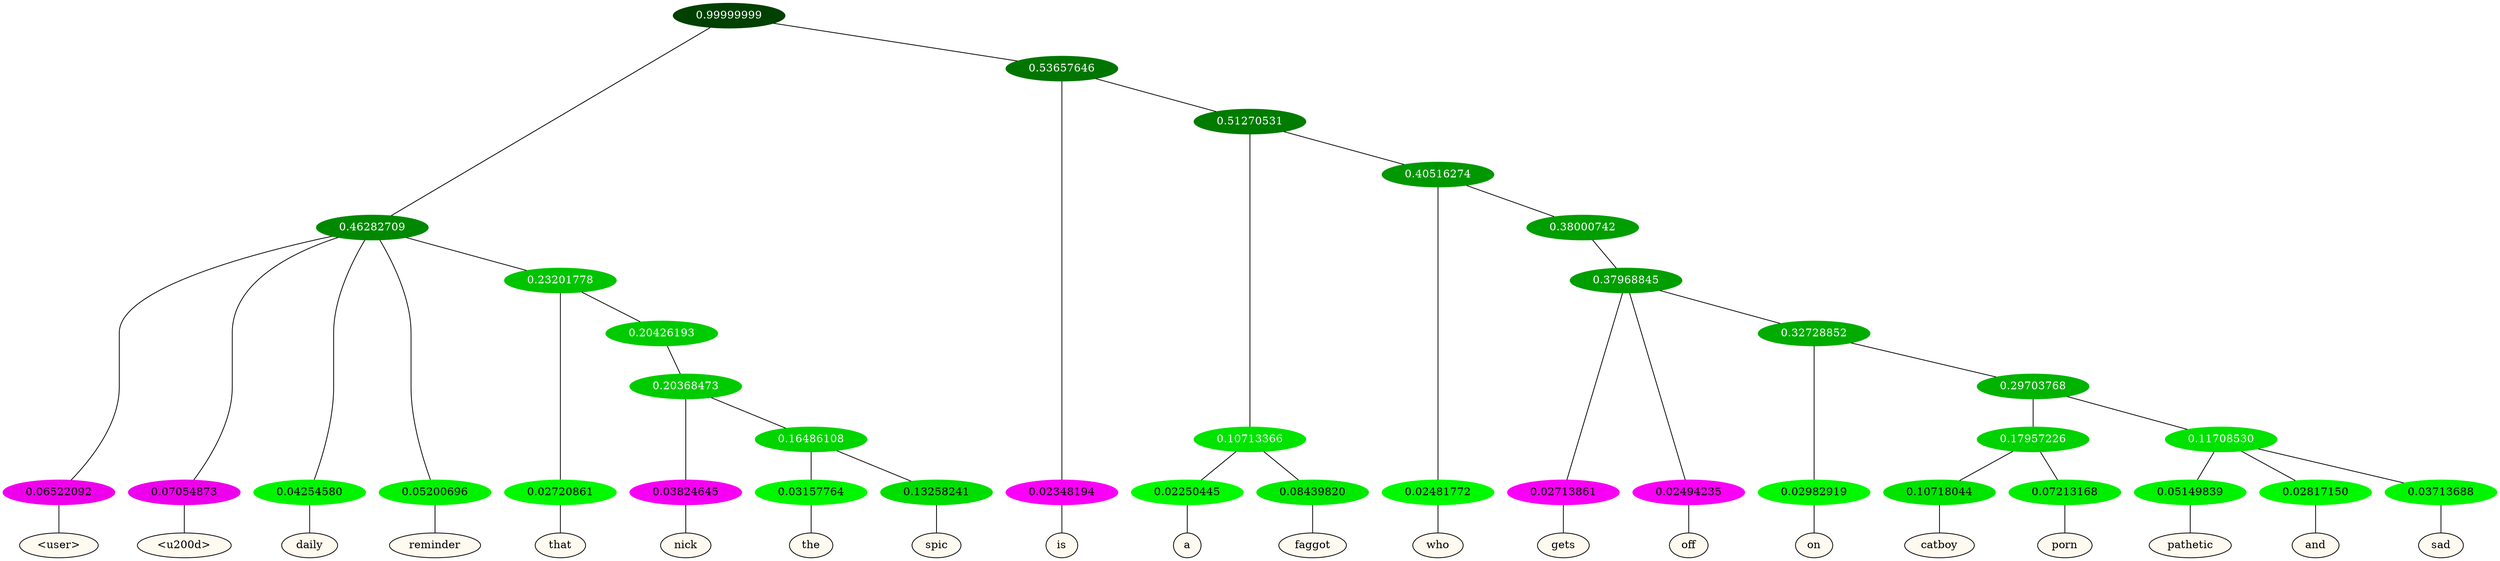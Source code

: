 graph {
	node [format=png height=0.15 nodesep=0.001 ordering=out overlap=prism overlap_scaling=0.01 ranksep=0.001 ratio=0.2 style=filled width=0.15]
	{
		rank=same
		a_w_3 [label="\<user\>" color=black fillcolor=floralwhite style="filled,solid"]
		a_w_4 [label="\<u200d\>" color=black fillcolor=floralwhite style="filled,solid"]
		a_w_5 [label=daily color=black fillcolor=floralwhite style="filled,solid"]
		a_w_6 [label=reminder color=black fillcolor=floralwhite style="filled,solid"]
		a_w_10 [label=that color=black fillcolor=floralwhite style="filled,solid"]
		a_w_19 [label=nick color=black fillcolor=floralwhite style="filled,solid"]
		a_w_22 [label=the color=black fillcolor=floralwhite style="filled,solid"]
		a_w_23 [label=spic color=black fillcolor=floralwhite style="filled,solid"]
		a_w_8 [label=is color=black fillcolor=floralwhite style="filled,solid"]
		a_w_15 [label=a color=black fillcolor=floralwhite style="filled,solid"]
		a_w_16 [label=faggot color=black fillcolor=floralwhite style="filled,solid"]
		a_w_17 [label=who color=black fillcolor=floralwhite style="filled,solid"]
		a_w_24 [label=gets color=black fillcolor=floralwhite style="filled,solid"]
		a_w_25 [label=off color=black fillcolor=floralwhite style="filled,solid"]
		a_w_27 [label=on color=black fillcolor=floralwhite style="filled,solid"]
		a_w_31 [label=catboy color=black fillcolor=floralwhite style="filled,solid"]
		a_w_32 [label=porn color=black fillcolor=floralwhite style="filled,solid"]
		a_w_33 [label=pathetic color=black fillcolor=floralwhite style="filled,solid"]
		a_w_34 [label=and color=black fillcolor=floralwhite style="filled,solid"]
		a_w_35 [label=sad color=black fillcolor=floralwhite style="filled,solid"]
	}
	a_n_3 -- a_w_3
	a_n_4 -- a_w_4
	a_n_5 -- a_w_5
	a_n_6 -- a_w_6
	a_n_10 -- a_w_10
	a_n_19 -- a_w_19
	a_n_22 -- a_w_22
	a_n_23 -- a_w_23
	a_n_8 -- a_w_8
	a_n_15 -- a_w_15
	a_n_16 -- a_w_16
	a_n_17 -- a_w_17
	a_n_24 -- a_w_24
	a_n_25 -- a_w_25
	a_n_27 -- a_w_27
	a_n_31 -- a_w_31
	a_n_32 -- a_w_32
	a_n_33 -- a_w_33
	a_n_34 -- a_w_34
	a_n_35 -- a_w_35
	{
		rank=same
		a_n_3 [label=0.06522092 color="0.835 1.000 0.935" fontcolor=black]
		a_n_4 [label=0.07054873 color="0.835 1.000 0.929" fontcolor=black]
		a_n_5 [label=0.04254580 color="0.334 1.000 0.957" fontcolor=black]
		a_n_6 [label=0.05200696 color="0.334 1.000 0.948" fontcolor=black]
		a_n_10 [label=0.02720861 color="0.334 1.000 0.973" fontcolor=black]
		a_n_19 [label=0.03824645 color="0.835 1.000 0.962" fontcolor=black]
		a_n_22 [label=0.03157764 color="0.334 1.000 0.968" fontcolor=black]
		a_n_23 [label=0.13258241 color="0.334 1.000 0.867" fontcolor=black]
		a_n_8 [label=0.02348194 color="0.835 1.000 0.977" fontcolor=black]
		a_n_15 [label=0.02250445 color="0.334 1.000 0.977" fontcolor=black]
		a_n_16 [label=0.08439820 color="0.334 1.000 0.916" fontcolor=black]
		a_n_17 [label=0.02481772 color="0.334 1.000 0.975" fontcolor=black]
		a_n_24 [label=0.02713861 color="0.835 1.000 0.973" fontcolor=black]
		a_n_25 [label=0.02494235 color="0.835 1.000 0.975" fontcolor=black]
		a_n_27 [label=0.02982919 color="0.334 1.000 0.970" fontcolor=black]
		a_n_31 [label=0.10718044 color="0.334 1.000 0.893" fontcolor=black]
		a_n_32 [label=0.07213168 color="0.334 1.000 0.928" fontcolor=black]
		a_n_33 [label=0.05149839 color="0.334 1.000 0.949" fontcolor=black]
		a_n_34 [label=0.02817150 color="0.334 1.000 0.972" fontcolor=black]
		a_n_35 [label=0.03713688 color="0.334 1.000 0.963" fontcolor=black]
	}
	a_n_0 [label=0.99999999 color="0.334 1.000 0.250" fontcolor=grey99]
	a_n_1 [label=0.46282709 color="0.334 1.000 0.537" fontcolor=grey99]
	a_n_0 -- a_n_1
	a_n_2 [label=0.53657646 color="0.334 1.000 0.463" fontcolor=grey99]
	a_n_0 -- a_n_2
	a_n_1 -- a_n_3
	a_n_1 -- a_n_4
	a_n_1 -- a_n_5
	a_n_1 -- a_n_6
	a_n_7 [label=0.23201778 color="0.334 1.000 0.768" fontcolor=grey99]
	a_n_1 -- a_n_7
	a_n_2 -- a_n_8
	a_n_9 [label=0.51270531 color="0.334 1.000 0.487" fontcolor=grey99]
	a_n_2 -- a_n_9
	a_n_7 -- a_n_10
	a_n_11 [label=0.20426193 color="0.334 1.000 0.796" fontcolor=grey99]
	a_n_7 -- a_n_11
	a_n_12 [label=0.10713366 color="0.334 1.000 0.893" fontcolor=grey99]
	a_n_9 -- a_n_12
	a_n_13 [label=0.40516274 color="0.334 1.000 0.595" fontcolor=grey99]
	a_n_9 -- a_n_13
	a_n_14 [label=0.20368473 color="0.334 1.000 0.796" fontcolor=grey99]
	a_n_11 -- a_n_14
	a_n_12 -- a_n_15
	a_n_12 -- a_n_16
	a_n_13 -- a_n_17
	a_n_18 [label=0.38000742 color="0.334 1.000 0.620" fontcolor=grey99]
	a_n_13 -- a_n_18
	a_n_14 -- a_n_19
	a_n_20 [label=0.16486108 color="0.334 1.000 0.835" fontcolor=grey99]
	a_n_14 -- a_n_20
	a_n_21 [label=0.37968845 color="0.334 1.000 0.620" fontcolor=grey99]
	a_n_18 -- a_n_21
	a_n_20 -- a_n_22
	a_n_20 -- a_n_23
	a_n_21 -- a_n_24
	a_n_21 -- a_n_25
	a_n_26 [label=0.32728852 color="0.334 1.000 0.673" fontcolor=grey99]
	a_n_21 -- a_n_26
	a_n_26 -- a_n_27
	a_n_28 [label=0.29703768 color="0.334 1.000 0.703" fontcolor=grey99]
	a_n_26 -- a_n_28
	a_n_29 [label=0.17957226 color="0.334 1.000 0.820" fontcolor=grey99]
	a_n_28 -- a_n_29
	a_n_30 [label=0.11708530 color="0.334 1.000 0.883" fontcolor=grey99]
	a_n_28 -- a_n_30
	a_n_29 -- a_n_31
	a_n_29 -- a_n_32
	a_n_30 -- a_n_33
	a_n_30 -- a_n_34
	a_n_30 -- a_n_35
}
